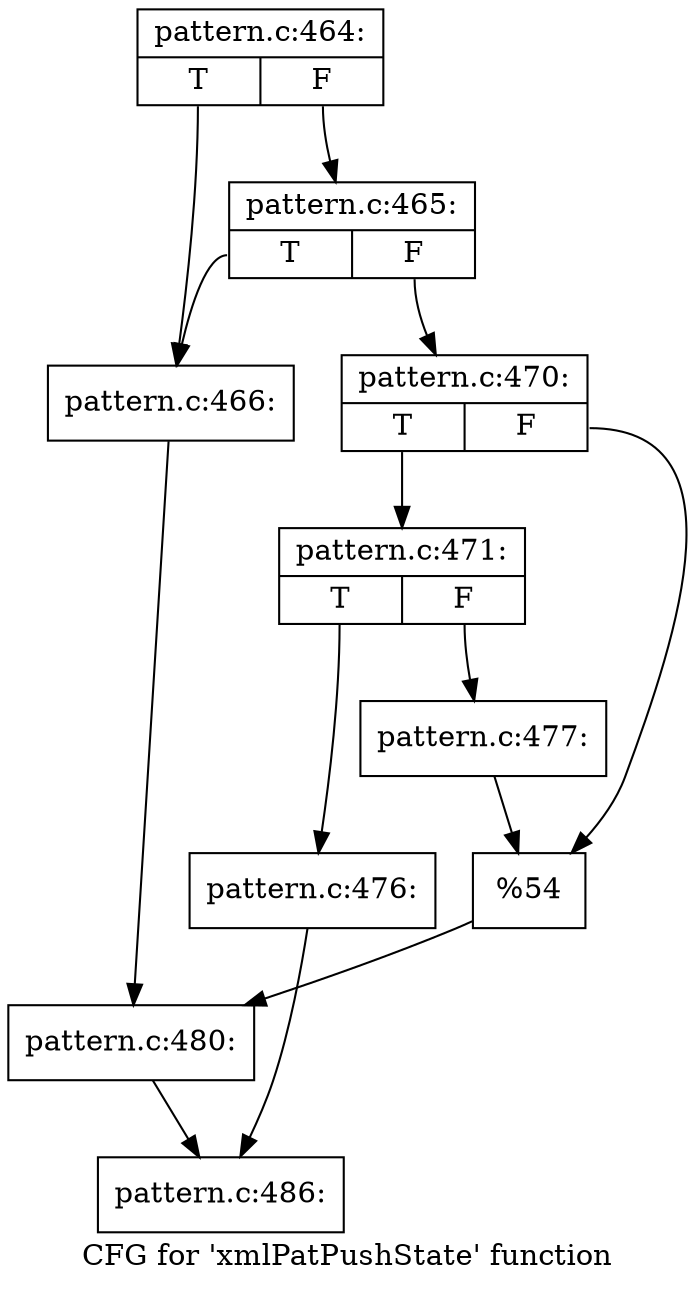 digraph "CFG for 'xmlPatPushState' function" {
	label="CFG for 'xmlPatPushState' function";

	Node0x47681d0 [shape=record,label="{pattern.c:464:|{<s0>T|<s1>F}}"];
	Node0x47681d0:s0 -> Node0x4768690;
	Node0x47681d0:s1 -> Node0x478bfb0;
	Node0x478bfb0 [shape=record,label="{pattern.c:465:|{<s0>T|<s1>F}}"];
	Node0x478bfb0:s0 -> Node0x4768690;
	Node0x478bfb0:s1 -> Node0x4768730;
	Node0x4768690 [shape=record,label="{pattern.c:466:}"];
	Node0x4768690 -> Node0x47686e0;
	Node0x4768730 [shape=record,label="{pattern.c:470:|{<s0>T|<s1>F}}"];
	Node0x4768730:s0 -> Node0x478d010;
	Node0x4768730:s1 -> Node0x478d060;
	Node0x478d010 [shape=record,label="{pattern.c:471:|{<s0>T|<s1>F}}"];
	Node0x478d010:s0 -> Node0x478e1f0;
	Node0x478d010:s1 -> Node0x478e240;
	Node0x478e1f0 [shape=record,label="{pattern.c:476:}"];
	Node0x478e1f0 -> Node0x476ae50;
	Node0x478e240 [shape=record,label="{pattern.c:477:}"];
	Node0x478e240 -> Node0x478d060;
	Node0x478d060 [shape=record,label="{%54}"];
	Node0x478d060 -> Node0x47686e0;
	Node0x47686e0 [shape=record,label="{pattern.c:480:}"];
	Node0x47686e0 -> Node0x476ae50;
	Node0x476ae50 [shape=record,label="{pattern.c:486:}"];
}
